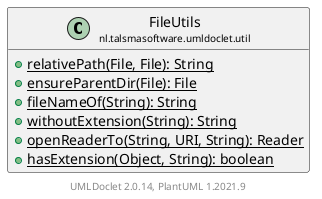 @startuml
    set namespaceSeparator none
    hide empty fields
    hide empty methods

    class "<size:14>FileUtils\n<size:10>nl.talsmasoftware.umldoclet.util" as nl.talsmasoftware.umldoclet.util.FileUtils [[FileUtils.html]] {
        {static} +relativePath(File, File): String
        {static} +ensureParentDir(File): File
        {static} +fileNameOf(String): String
        {static} +withoutExtension(String): String
        {static} +openReaderTo(String, URI, String): Reader
        {static} +hasExtension(Object, String): boolean
    }

    center footer UMLDoclet 2.0.14, PlantUML 1.2021.9
@enduml
